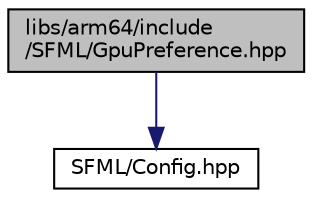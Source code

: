 digraph "libs/arm64/include/SFML/GpuPreference.hpp"
{
 // LATEX_PDF_SIZE
  edge [fontname="Helvetica",fontsize="10",labelfontname="Helvetica",labelfontsize="10"];
  node [fontname="Helvetica",fontsize="10",shape=record];
  Node1 [label="libs/arm64/include\l/SFML/GpuPreference.hpp",height=0.2,width=0.4,color="black", fillcolor="grey75", style="filled", fontcolor="black",tooltip="Headers."];
  Node1 -> Node2 [color="midnightblue",fontsize="10",style="solid",fontname="Helvetica"];
  Node2 [label="SFML/Config.hpp",height=0.2,width=0.4,color="black", fillcolor="white", style="filled",URL="$Config_8hpp_source.html",tooltip=" "];
}
